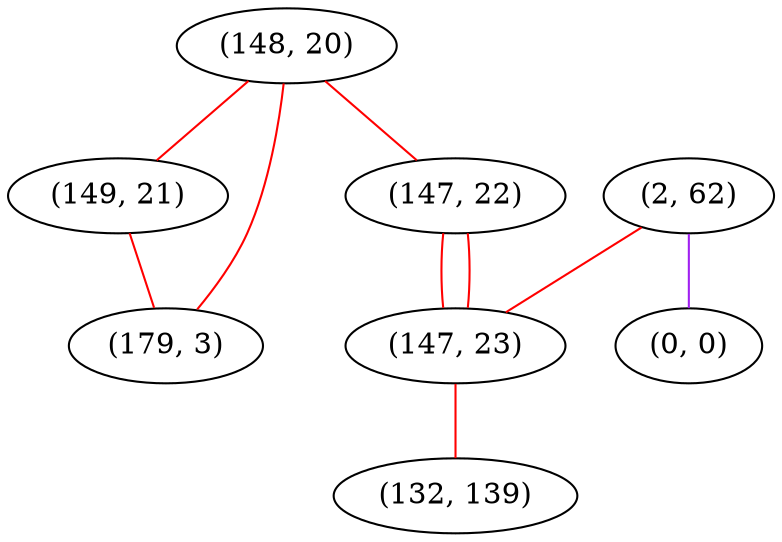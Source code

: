 graph "" {
"(148, 20)";
"(149, 21)";
"(2, 62)";
"(0, 0)";
"(179, 3)";
"(147, 22)";
"(147, 23)";
"(132, 139)";
"(148, 20)" -- "(149, 21)"  [color=red, key=0, weight=1];
"(148, 20)" -- "(147, 22)"  [color=red, key=0, weight=1];
"(148, 20)" -- "(179, 3)"  [color=red, key=0, weight=1];
"(149, 21)" -- "(179, 3)"  [color=red, key=0, weight=1];
"(2, 62)" -- "(147, 23)"  [color=red, key=0, weight=1];
"(2, 62)" -- "(0, 0)"  [color=purple, key=0, weight=4];
"(147, 22)" -- "(147, 23)"  [color=red, key=0, weight=1];
"(147, 22)" -- "(147, 23)"  [color=red, key=1, weight=1];
"(147, 23)" -- "(132, 139)"  [color=red, key=0, weight=1];
}
